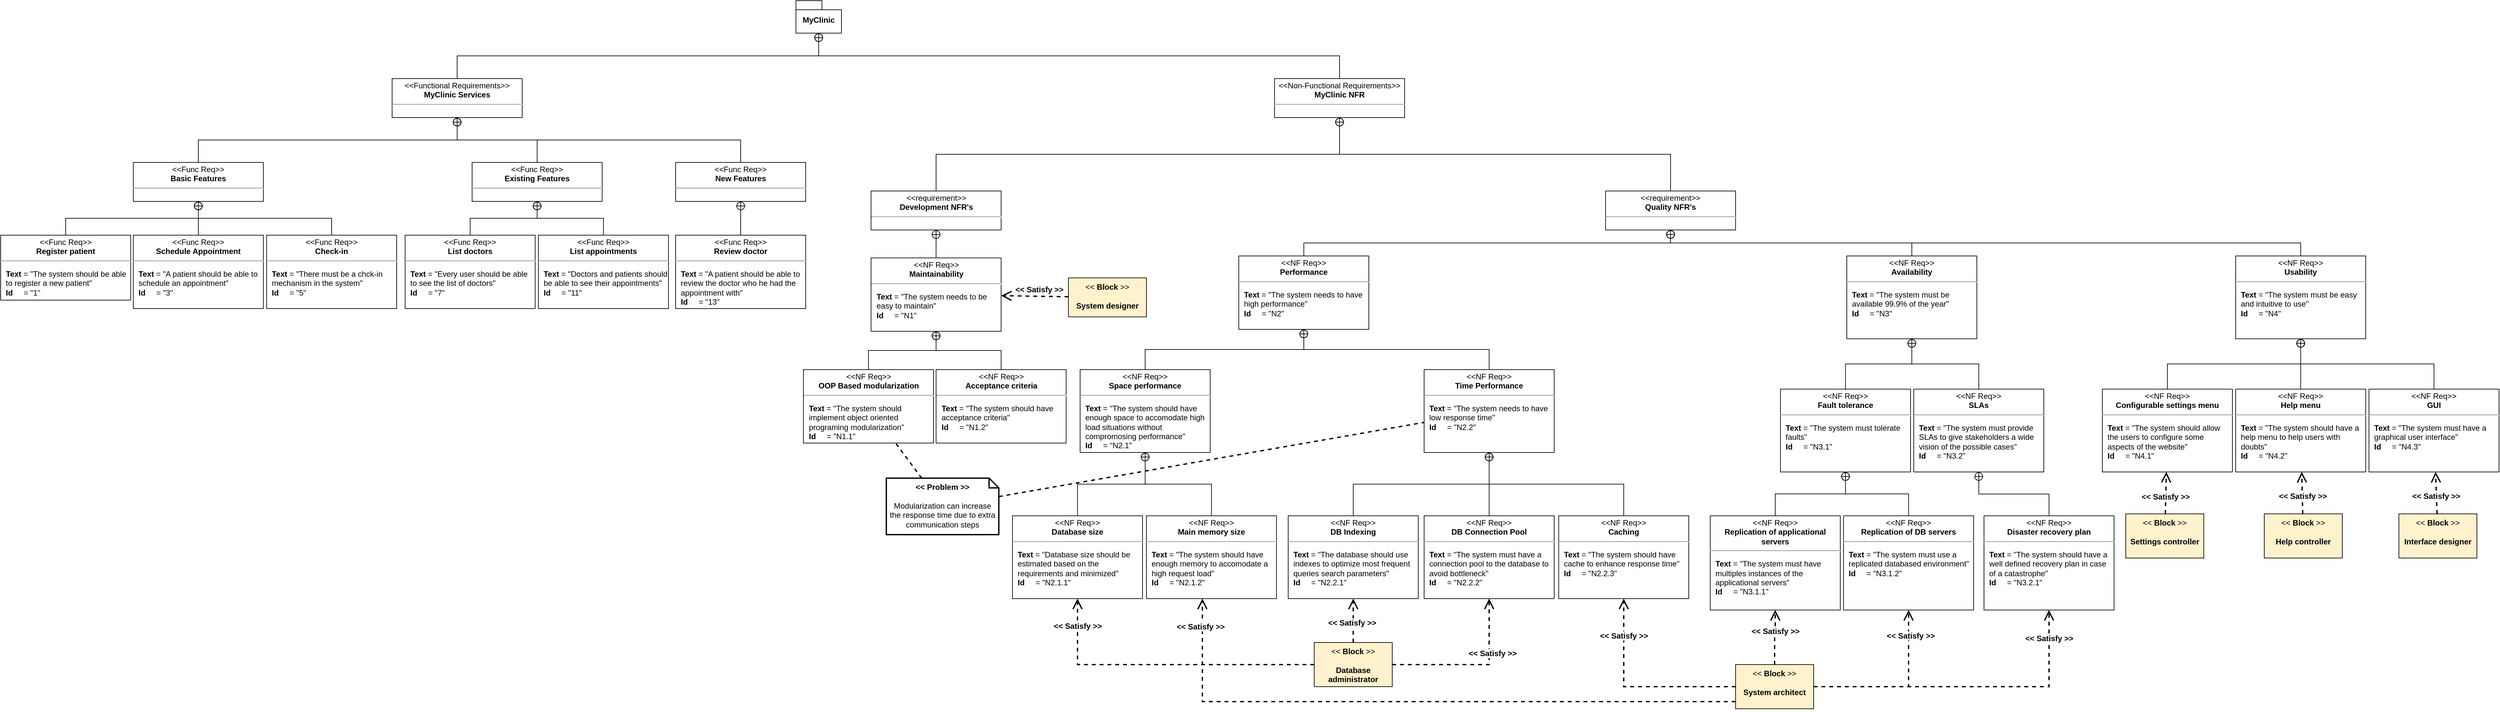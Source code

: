 <mxfile version="24.4.10" type="github">
  <diagram name="Página-1" id="odFwpj1P_mLRmx9RzsQF">
    <mxGraphModel dx="4785" dy="2008" grid="0" gridSize="10" guides="1" tooltips="1" connect="1" arrows="1" fold="1" page="0" pageScale="1" pageWidth="827" pageHeight="1169" math="0" shadow="0">
      <root>
        <mxCell id="0" />
        <mxCell id="1" parent="0" />
        <mxCell id="1v43-9IHqfWxljv2G6Mm-1" value="&lt;p style=&quot;margin:0px;margin-top:4px;text-align:center;&quot;&gt;&amp;lt;&amp;lt;Functional Requirements&amp;gt;&amp;gt;&lt;br&gt;&lt;b&gt;MyClinic Services&lt;/b&gt;&lt;/p&gt;&lt;hr&gt;&lt;p&gt;&lt;/p&gt;&lt;p style=&quot;margin:0px;margin-left:8px;text-align:left;&quot;&gt;&lt;br&gt;&lt;/p&gt;" style="shape=rect;overflow=fill;html=1;whiteSpace=wrap;align=center;" parent="1" vertex="1">
          <mxGeometry x="-221" y="130" width="200" height="60" as="geometry" />
        </mxCell>
        <mxCell id="1v43-9IHqfWxljv2G6Mm-2" value="MyClinic" style="shape=folder;fontStyle=1;spacingTop=10;tabWidth=40;tabHeight=14;tabPosition=left;html=1;whiteSpace=wrap;" parent="1" vertex="1">
          <mxGeometry x="400" y="10" width="70" height="50" as="geometry" />
        </mxCell>
        <mxCell id="1v43-9IHqfWxljv2G6Mm-4" value="&lt;p style=&quot;margin:0px;margin-top:4px;text-align:center;&quot;&gt;&amp;lt;&amp;lt;Non-Functional Requirements&amp;gt;&amp;gt;&lt;br&gt;&lt;b&gt;MyClinic NFR&lt;/b&gt;&lt;/p&gt;&lt;hr&gt;&lt;p&gt;&lt;/p&gt;&lt;p style=&quot;margin:0px;margin-left:8px;text-align:left;&quot;&gt;&lt;br&gt;&lt;/p&gt;" style="shape=rect;overflow=fill;html=1;whiteSpace=wrap;align=center;" parent="1" vertex="1">
          <mxGeometry x="1136" y="130" width="200" height="60" as="geometry" />
        </mxCell>
        <mxCell id="1v43-9IHqfWxljv2G6Mm-43" value="&lt;p style=&quot;margin:0px;margin-top:4px;text-align:center;&quot;&gt;&amp;lt;&amp;lt;Func Req&amp;gt;&amp;gt;&lt;br&gt;&lt;b&gt;Basic Features&lt;/b&gt;&lt;/p&gt;&lt;hr&gt;&lt;p&gt;&lt;/p&gt;&lt;p style=&quot;margin:0px;margin-left:8px;text-align:left;&quot;&gt;&lt;br&gt;&lt;/p&gt;" style="shape=rect;overflow=fill;html=1;whiteSpace=wrap;align=center;" parent="1" vertex="1">
          <mxGeometry x="-619" y="259" width="200" height="60" as="geometry" />
        </mxCell>
        <mxCell id="1v43-9IHqfWxljv2G6Mm-44" value="&lt;p style=&quot;margin:0px;margin-top:4px;text-align:center;&quot;&gt;&amp;lt;&amp;lt;Func Req&amp;gt;&amp;gt;&lt;br&gt;&lt;b&gt;Existing Features&lt;/b&gt;&lt;/p&gt;&lt;hr&gt;&lt;p&gt;&lt;/p&gt;&lt;p style=&quot;margin:0px;margin-left:8px;text-align:left;&quot;&gt;&lt;br&gt;&lt;/p&gt;" style="shape=rect;overflow=fill;html=1;whiteSpace=wrap;align=center;" parent="1" vertex="1">
          <mxGeometry x="-98" y="259" width="200" height="60" as="geometry" />
        </mxCell>
        <mxCell id="1v43-9IHqfWxljv2G6Mm-45" value="&lt;p style=&quot;margin:0px;margin-top:4px;text-align:center;&quot;&gt;&amp;lt;&amp;lt;Func Req&amp;gt;&amp;gt;&lt;br&gt;&lt;b&gt;New Features&lt;/b&gt;&lt;/p&gt;&lt;hr&gt;&lt;p&gt;&lt;/p&gt;&lt;p style=&quot;margin:0px;margin-left:8px;text-align:left;&quot;&gt;&lt;br&gt;&lt;/p&gt;" style="shape=rect;overflow=fill;html=1;whiteSpace=wrap;align=center;" parent="1" vertex="1">
          <mxGeometry x="215" y="259" width="200" height="60" as="geometry" />
        </mxCell>
        <mxCell id="1v43-9IHqfWxljv2G6Mm-88" value="&lt;p style=&quot;margin:0px;margin-top:4px;text-align:center;&quot;&gt;&amp;lt;&amp;lt;requirement&amp;gt;&amp;gt;&lt;br&gt;&lt;b&gt;Development NFR&#39;s&lt;/b&gt;&lt;/p&gt;&lt;hr&gt;&lt;p&gt;&lt;/p&gt;&lt;p style=&quot;margin:0px;margin-left:8px;text-align:left;&quot;&gt;&lt;br&gt;&lt;/p&gt;" style="shape=rect;overflow=fill;html=1;whiteSpace=wrap;align=center;" parent="1" vertex="1">
          <mxGeometry x="515.5" y="303" width="200" height="60" as="geometry" />
        </mxCell>
        <mxCell id="1v43-9IHqfWxljv2G6Mm-90" value="" style="rounded=0;html=1;labelBackgroundColor=none;endArrow=none;edgeStyle=orthogonalEdgeStyle;elbow=vertical;startArrow=sysMLPackCont;startSize=12;exitX=0.5;exitY=1;exitDx=0;exitDy=0;exitPerimeter=0;" parent="1" source="1v43-9IHqfWxljv2G6Mm-2" target="1v43-9IHqfWxljv2G6Mm-1" edge="1">
          <mxGeometry relative="1" as="geometry">
            <mxPoint x="370" y="100" as="sourcePoint" />
            <mxPoint x="50" y="160" as="targetPoint" />
          </mxGeometry>
        </mxCell>
        <mxCell id="js9QWIpTAmIStjJIfFOv-7" value="&lt;p style=&quot;margin:0px;margin-top:4px;text-align:center;&quot;&gt;&amp;lt;&amp;lt;requirement&amp;gt;&amp;gt;&lt;br&gt;&lt;b&gt;Quality NFR&#39;s&lt;/b&gt;&lt;/p&gt;&lt;hr&gt;&lt;p&gt;&lt;/p&gt;&lt;p style=&quot;margin:0px;margin-left:8px;text-align:left;&quot;&gt;&lt;br&gt;&lt;/p&gt;" style="shape=rect;overflow=fill;html=1;whiteSpace=wrap;align=center;" parent="1" vertex="1">
          <mxGeometry x="1645" y="303" width="200" height="60" as="geometry" />
        </mxCell>
        <mxCell id="js9QWIpTAmIStjJIfFOv-44" value="" style="rounded=0;html=1;labelBackgroundColor=none;endArrow=none;edgeStyle=elbowEdgeStyle;elbow=vertical;startArrow=sysMLPackCont;startSize=12;entryX=0.5;entryY=0;entryDx=0;entryDy=0;exitX=0.5;exitY=1;exitDx=0;exitDy=0;" parent="1" source="jiixLFprqPIUBCIlmw_A-50" target="jiixLFprqPIUBCIlmw_A-56" edge="1">
          <mxGeometry relative="1" as="geometry">
            <mxPoint x="2336" y="852.0" as="sourcePoint" />
            <mxPoint x="2436" y="902" as="targetPoint" />
            <Array as="points" />
          </mxGeometry>
        </mxCell>
        <mxCell id="jiixLFprqPIUBCIlmw_A-1" value="&lt;p style=&quot;margin:0px;margin-top:4px;text-align:center;&quot;&gt;&amp;lt;&amp;lt;Func Req&amp;gt;&amp;gt;&lt;br&gt;&lt;b&gt;Register patient&lt;/b&gt;&lt;/p&gt;&lt;hr&gt;&lt;p&gt;&lt;/p&gt;&lt;p style=&quot;margin:0px;margin-left:8px;text-align:left;&quot;&gt;&lt;b&gt;Text&amp;nbsp;&lt;/b&gt;= &quot;The system should be able to register a new patient&quot;&lt;br&gt;&lt;b&gt;Id&amp;nbsp; &amp;nbsp; &amp;nbsp;&lt;/b&gt;= &quot;1&quot;&lt;/p&gt;" style="shape=rect;overflow=fill;html=1;whiteSpace=wrap;align=center;" parent="1" vertex="1">
          <mxGeometry x="-823" y="371" width="200" height="100" as="geometry" />
        </mxCell>
        <mxCell id="jiixLFprqPIUBCIlmw_A-2" value="" style="rounded=0;html=1;labelBackgroundColor=none;endArrow=none;elbow=vertical;startArrow=sysMLPackCont;startSize=12;entryX=0.5;entryY=0;entryDx=0;entryDy=0;exitX=0.5;exitY=1;exitDx=0;exitDy=0;edgeStyle=orthogonalEdgeStyle;" parent="1" source="1v43-9IHqfWxljv2G6Mm-43" target="jiixLFprqPIUBCIlmw_A-28" edge="1">
          <mxGeometry relative="1" as="geometry">
            <mxPoint x="-451" y="328" as="sourcePoint" />
            <mxPoint x="-519" y="371" as="targetPoint" />
          </mxGeometry>
        </mxCell>
        <mxCell id="jiixLFprqPIUBCIlmw_A-3" value="" style="rounded=0;html=1;labelBackgroundColor=none;endArrow=none;elbow=vertical;startArrow=sysMLPackCont;startSize=12;entryX=0.5;entryY=0;entryDx=0;entryDy=0;exitX=0.5;exitY=1;exitDx=0;exitDy=0;edgeStyle=orthogonalEdgeStyle;" parent="1" source="1v43-9IHqfWxljv2G6Mm-43" target="jiixLFprqPIUBCIlmw_A-29" edge="1">
          <mxGeometry relative="1" as="geometry">
            <mxPoint x="-451" y="328" as="sourcePoint" />
            <mxPoint x="-299" y="371" as="targetPoint" />
          </mxGeometry>
        </mxCell>
        <mxCell id="jiixLFprqPIUBCIlmw_A-4" value="" style="rounded=0;html=1;labelBackgroundColor=none;endArrow=none;elbow=vertical;startArrow=sysMLPackCont;startSize=12;entryX=0.5;entryY=0;entryDx=0;entryDy=0;exitX=0.5;exitY=1;exitDx=0;exitDy=0;edgeStyle=orthogonalEdgeStyle;" parent="1" source="1v43-9IHqfWxljv2G6Mm-43" target="jiixLFprqPIUBCIlmw_A-1" edge="1">
          <mxGeometry relative="1" as="geometry">
            <mxPoint x="-451" y="328" as="sourcePoint" />
            <mxPoint x="-336" y="376" as="targetPoint" />
          </mxGeometry>
        </mxCell>
        <mxCell id="jiixLFprqPIUBCIlmw_A-5" value="" style="rounded=0;html=1;labelBackgroundColor=none;endArrow=none;elbow=vertical;startArrow=sysMLPackCont;startSize=12;exitX=0.5;exitY=1;exitDx=0;exitDy=0;entryX=0.5;entryY=0;entryDx=0;entryDy=0;edgeStyle=orthogonalEdgeStyle;" parent="1" source="1v43-9IHqfWxljv2G6Mm-44" target="jiixLFprqPIUBCIlmw_A-30" edge="1">
          <mxGeometry relative="1" as="geometry">
            <mxPoint x="297" y="201" as="sourcePoint" />
            <mxPoint x="-92" y="371" as="targetPoint" />
          </mxGeometry>
        </mxCell>
        <mxCell id="jiixLFprqPIUBCIlmw_A-6" value="" style="rounded=0;html=1;labelBackgroundColor=none;endArrow=none;elbow=vertical;startArrow=sysMLPackCont;startSize=12;exitX=0.5;exitY=1;exitDx=0;exitDy=0;entryX=0.5;entryY=0;entryDx=0;entryDy=0;edgeStyle=orthogonalEdgeStyle;" parent="1" source="1v43-9IHqfWxljv2G6Mm-44" target="jiixLFprqPIUBCIlmw_A-31" edge="1">
          <mxGeometry relative="1" as="geometry">
            <mxPoint x="297" y="321" as="sourcePoint" />
            <mxPoint x="127" y="371" as="targetPoint" />
          </mxGeometry>
        </mxCell>
        <mxCell id="jiixLFprqPIUBCIlmw_A-7" value="" style="rounded=0;html=1;labelBackgroundColor=none;endArrow=none;elbow=vertical;startArrow=sysMLPackCont;startSize=12;entryX=0.5;entryY=0;entryDx=0;entryDy=0;exitX=0.5;exitY=1;exitDx=0;exitDy=0;edgeStyle=orthogonalEdgeStyle;" parent="1" source="1v43-9IHqfWxljv2G6Mm-1" target="1v43-9IHqfWxljv2G6Mm-43" edge="1">
          <mxGeometry relative="1" as="geometry">
            <mxPoint x="-557" y="329" as="sourcePoint" />
            <mxPoint x="-313" y="381" as="targetPoint" />
          </mxGeometry>
        </mxCell>
        <mxCell id="jiixLFprqPIUBCIlmw_A-8" value="" style="rounded=0;html=1;labelBackgroundColor=none;endArrow=none;elbow=vertical;startArrow=sysMLPackCont;startSize=12;entryX=0.5;entryY=0;entryDx=0;entryDy=0;exitX=0.5;exitY=1;exitDx=0;exitDy=0;edgeStyle=orthogonalEdgeStyle;" parent="1" source="1v43-9IHqfWxljv2G6Mm-1" target="1v43-9IHqfWxljv2G6Mm-44" edge="1">
          <mxGeometry relative="1" as="geometry">
            <mxPoint x="297" y="201" as="sourcePoint" />
            <mxPoint x="-557" y="269" as="targetPoint" />
          </mxGeometry>
        </mxCell>
        <mxCell id="jiixLFprqPIUBCIlmw_A-9" value="" style="rounded=0;html=1;labelBackgroundColor=none;endArrow=none;elbow=vertical;startArrow=sysMLPackCont;startSize=12;entryX=0.5;entryY=0;entryDx=0;entryDy=0;exitX=0.5;exitY=1;exitDx=0;exitDy=0;edgeStyle=orthogonalEdgeStyle;" parent="1" source="1v43-9IHqfWxljv2G6Mm-1" target="1v43-9IHqfWxljv2G6Mm-45" edge="1">
          <mxGeometry relative="1" as="geometry">
            <mxPoint x="297" y="201" as="sourcePoint" />
            <mxPoint x="27" y="269" as="targetPoint" />
          </mxGeometry>
        </mxCell>
        <mxCell id="jiixLFprqPIUBCIlmw_A-10" value="" style="rounded=0;html=1;labelBackgroundColor=none;endArrow=none;elbow=vertical;startArrow=sysMLPackCont;startSize=12;exitX=0.5;exitY=1;exitDx=0;exitDy=0;entryX=0.5;entryY=0;entryDx=0;entryDy=0;edgeStyle=orthogonalEdgeStyle;" parent="1" source="1v43-9IHqfWxljv2G6Mm-45" target="jiixLFprqPIUBCIlmw_A-32" edge="1">
          <mxGeometry relative="1" as="geometry">
            <mxPoint x="-185" y="329" as="sourcePoint" />
            <mxPoint x="315" y="371" as="targetPoint" />
          </mxGeometry>
        </mxCell>
        <mxCell id="jiixLFprqPIUBCIlmw_A-11" value="" style="rounded=0;html=1;labelBackgroundColor=none;endArrow=none;elbow=vertical;startArrow=sysMLPackCont;startSize=12;exitX=0.5;exitY=1;exitDx=0;exitDy=0;exitPerimeter=0;entryX=0.5;entryY=0;entryDx=0;entryDy=0;edgeStyle=orthogonalEdgeStyle;" parent="1" source="1v43-9IHqfWxljv2G6Mm-2" target="1v43-9IHqfWxljv2G6Mm-4" edge="1">
          <mxGeometry relative="1" as="geometry">
            <mxPoint x="1078" y="56" as="sourcePoint" />
            <mxPoint x="103" y="123" as="targetPoint" />
          </mxGeometry>
        </mxCell>
        <mxCell id="jiixLFprqPIUBCIlmw_A-12" value="" style="rounded=0;html=1;labelBackgroundColor=none;endArrow=none;elbow=vertical;startArrow=sysMLPackCont;startSize=12;exitX=0.5;exitY=1;exitDx=0;exitDy=0;entryX=0.5;entryY=0;entryDx=0;entryDy=0;edgeStyle=orthogonalEdgeStyle;" parent="1" source="1v43-9IHqfWxljv2G6Mm-4" target="1v43-9IHqfWxljv2G6Mm-88" edge="1">
          <mxGeometry relative="1" as="geometry">
            <mxPoint x="447" y="249" as="sourcePoint" />
            <mxPoint x="907" y="316" as="targetPoint" />
          </mxGeometry>
        </mxCell>
        <mxCell id="jiixLFprqPIUBCIlmw_A-13" value="" style="rounded=0;html=1;labelBackgroundColor=none;endArrow=none;elbow=vertical;startArrow=sysMLPackCont;startSize=12;exitX=0.5;exitY=1;exitDx=0;exitDy=0;entryX=0.5;entryY=0;entryDx=0;entryDy=0;edgeStyle=orthogonalEdgeStyle;" parent="1" source="1v43-9IHqfWxljv2G6Mm-4" target="js9QWIpTAmIStjJIfFOv-7" edge="1">
          <mxGeometry relative="1" as="geometry">
            <mxPoint x="1002" y="214" as="sourcePoint" />
            <mxPoint x="654" y="330" as="targetPoint" />
          </mxGeometry>
        </mxCell>
        <mxCell id="jiixLFprqPIUBCIlmw_A-14" value="" style="rounded=0;html=1;labelBackgroundColor=none;endArrow=none;elbow=vertical;startArrow=sysMLPackCont;startSize=12;exitX=0.5;exitY=1;exitDx=0;exitDy=0;entryX=0.5;entryY=0;entryDx=0;entryDy=0;edgeStyle=orthogonalEdgeStyle;" parent="1" source="jiixLFprqPIUBCIlmw_A-33" target="jiixLFprqPIUBCIlmw_A-34" edge="1">
          <mxGeometry relative="1" as="geometry">
            <mxPoint x="615.5" y="508" as="sourcePoint" />
            <mxPoint x="499.5" y="578" as="targetPoint" />
          </mxGeometry>
        </mxCell>
        <mxCell id="jiixLFprqPIUBCIlmw_A-15" value="" style="rounded=0;html=1;labelBackgroundColor=none;endArrow=none;elbow=vertical;startArrow=sysMLPackCont;startSize=12;exitX=0.5;exitY=1;exitDx=0;exitDy=0;entryX=0.5;entryY=0;entryDx=0;entryDy=0;edgeStyle=orthogonalEdgeStyle;" parent="1" source="1v43-9IHqfWxljv2G6Mm-88" target="jiixLFprqPIUBCIlmw_A-33" edge="1">
          <mxGeometry relative="1" as="geometry">
            <mxPoint x="625.5" y="518" as="sourcePoint" />
            <mxPoint x="615.5" y="408" as="targetPoint" />
          </mxGeometry>
        </mxCell>
        <mxCell id="jiixLFprqPIUBCIlmw_A-16" value="" style="rounded=0;html=1;labelBackgroundColor=none;endArrow=none;elbow=vertical;startArrow=sysMLPackCont;startSize=12;entryX=0.5;entryY=0;entryDx=0;entryDy=0;edgeStyle=orthogonalEdgeStyle;exitX=0.5;exitY=1;exitDx=0;exitDy=0;" parent="1" source="jiixLFprqPIUBCIlmw_A-33" target="jiixLFprqPIUBCIlmw_A-35" edge="1">
          <mxGeometry relative="1" as="geometry">
            <mxPoint x="615.5" y="508" as="sourcePoint" />
            <mxPoint x="725.5" y="578" as="targetPoint" />
          </mxGeometry>
        </mxCell>
        <mxCell id="jiixLFprqPIUBCIlmw_A-17" value="" style="rounded=0;html=1;labelBackgroundColor=none;endArrow=none;elbow=vertical;startArrow=sysMLPackCont;startSize=12;exitX=0.5;exitY=1;exitDx=0;exitDy=0;entryX=0.5;entryY=0;entryDx=0;entryDy=0;edgeStyle=orthogonalEdgeStyle;" parent="1" source="js9QWIpTAmIStjJIfFOv-7" target="jiixLFprqPIUBCIlmw_A-36" edge="1">
          <mxGeometry relative="1" as="geometry">
            <mxPoint x="1117" y="312" as="sourcePoint" />
            <mxPoint x="1179" y="403" as="targetPoint" />
          </mxGeometry>
        </mxCell>
        <mxCell id="jiixLFprqPIUBCIlmw_A-18" value="" style="rounded=0;html=1;labelBackgroundColor=none;endArrow=none;elbow=vertical;startArrow=sysMLPackCont;startSize=12;exitX=0.5;exitY=1;exitDx=0;exitDy=0;entryX=0.5;entryY=0;entryDx=0;entryDy=0;edgeStyle=orthogonalEdgeStyle;" parent="1" source="js9QWIpTAmIStjJIfFOv-7" target="jiixLFprqPIUBCIlmw_A-47" edge="1">
          <mxGeometry relative="1" as="geometry">
            <mxPoint x="1591" y="453" as="sourcePoint" />
            <mxPoint x="2082" y="403" as="targetPoint" />
          </mxGeometry>
        </mxCell>
        <mxCell id="jiixLFprqPIUBCIlmw_A-19" value="" style="rounded=0;html=1;labelBackgroundColor=none;endArrow=none;elbow=vertical;startArrow=sysMLPackCont;startSize=12;exitX=0.5;exitY=1;exitDx=0;exitDy=0;edgeStyle=orthogonalEdgeStyle;entryX=0.5;entryY=0;entryDx=0;entryDy=0;" parent="1" source="js9QWIpTAmIStjJIfFOv-7" target="jiixLFprqPIUBCIlmw_A-57" edge="1">
          <mxGeometry relative="1" as="geometry">
            <mxPoint x="1964" y="393" as="sourcePoint" />
            <mxPoint x="3165" y="403" as="targetPoint" />
          </mxGeometry>
        </mxCell>
        <mxCell id="jiixLFprqPIUBCIlmw_A-20" value="" style="rounded=0;html=1;labelBackgroundColor=none;endArrow=none;elbow=vertical;startArrow=sysMLPackCont;startSize=12;exitX=0.5;exitY=1;exitDx=0;exitDy=0;entryX=0.5;entryY=0;entryDx=0;entryDy=0;edgeStyle=orthogonalEdgeStyle;" parent="1" source="jiixLFprqPIUBCIlmw_A-36" target="jiixLFprqPIUBCIlmw_A-37" edge="1">
          <mxGeometry relative="1" as="geometry">
            <mxPoint x="1179" y="513" as="sourcePoint" />
            <mxPoint x="924" y="568" as="targetPoint" />
          </mxGeometry>
        </mxCell>
        <mxCell id="jiixLFprqPIUBCIlmw_A-21" value="" style="rounded=0;html=1;labelBackgroundColor=none;endArrow=none;elbow=vertical;startArrow=sysMLPackCont;startSize=12;exitX=0.5;exitY=1;exitDx=0;exitDy=0;entryX=0.5;entryY=0;entryDx=0;entryDy=0;edgeStyle=orthogonalEdgeStyle;" parent="1" source="jiixLFprqPIUBCIlmw_A-36" target="jiixLFprqPIUBCIlmw_A-40" edge="1">
          <mxGeometry relative="1" as="geometry">
            <mxPoint x="1179" y="513" as="sourcePoint" />
            <mxPoint x="1477" y="566.5" as="targetPoint" />
          </mxGeometry>
        </mxCell>
        <mxCell id="jiixLFprqPIUBCIlmw_A-22" value="" style="rounded=0;html=1;labelBackgroundColor=none;endArrow=none;elbow=vertical;startArrow=sysMLPackCont;startSize=12;exitX=0.5;exitY=1;exitDx=0;exitDy=0;edgeStyle=orthogonalEdgeStyle;entryX=0.5;entryY=0;entryDx=0;entryDy=0;" parent="1" source="jiixLFprqPIUBCIlmw_A-37" target="jiixLFprqPIUBCIlmw_A-38" edge="1">
          <mxGeometry relative="1" as="geometry">
            <mxPoint x="948" y="668" as="sourcePoint" />
            <mxPoint x="834" y="803" as="targetPoint" />
          </mxGeometry>
        </mxCell>
        <mxCell id="jiixLFprqPIUBCIlmw_A-23" value="" style="rounded=0;html=1;labelBackgroundColor=none;endArrow=none;elbow=vertical;startArrow=sysMLPackCont;startSize=12;exitX=0.5;exitY=1;exitDx=0;exitDy=0;entryX=0.5;entryY=0;entryDx=0;entryDy=0;edgeStyle=orthogonalEdgeStyle;" parent="1" source="jiixLFprqPIUBCIlmw_A-37" target="jiixLFprqPIUBCIlmw_A-39" edge="1">
          <mxGeometry relative="1" as="geometry">
            <mxPoint x="948" y="668" as="sourcePoint" />
            <mxPoint x="1054" y="803" as="targetPoint" />
          </mxGeometry>
        </mxCell>
        <mxCell id="jiixLFprqPIUBCIlmw_A-28" value="&lt;p style=&quot;margin:0px;margin-top:4px;text-align:center;&quot;&gt;&amp;lt;&amp;lt;Func Req&amp;gt;&amp;gt;&lt;br&gt;&lt;b&gt;Schedule Appointment&lt;/b&gt;&lt;br&gt;&lt;/p&gt;&lt;hr&gt;&lt;p&gt;&lt;/p&gt;&lt;p style=&quot;margin:0px;margin-left:8px;text-align:left;&quot;&gt;&lt;b&gt;Text&amp;nbsp;&lt;/b&gt;= &quot;A patient should be able to schedule an appointment&quot;&lt;br&gt;&lt;b&gt;Id&amp;nbsp; &amp;nbsp; &amp;nbsp;&lt;/b&gt;= &quot;3&quot;&lt;/p&gt;" style="shape=rect;overflow=fill;html=1;whiteSpace=wrap;align=center;" parent="1" vertex="1">
          <mxGeometry x="-619" y="371" width="200" height="113" as="geometry" />
        </mxCell>
        <mxCell id="jiixLFprqPIUBCIlmw_A-29" value="&lt;p style=&quot;margin:0px;margin-top:4px;text-align:center;&quot;&gt;&amp;lt;&amp;lt;Func Req&amp;gt;&amp;gt;&lt;br&gt;&lt;b&gt;Check-in&lt;/b&gt;&lt;/p&gt;&lt;hr&gt;&lt;p&gt;&lt;/p&gt;&lt;p style=&quot;margin:0px;margin-left:8px;text-align:left;&quot;&gt;&lt;b&gt;Text&amp;nbsp;&lt;/b&gt;= &quot;There must be a chck-in mechanism in the system&quot;&lt;br&gt;&lt;b&gt;Id&amp;nbsp; &amp;nbsp; &amp;nbsp;&lt;/b&gt;= &quot;5&quot;&lt;/p&gt;" style="shape=rect;overflow=fill;html=1;whiteSpace=wrap;align=center;" parent="1" vertex="1">
          <mxGeometry x="-414" y="371" width="200" height="113" as="geometry" />
        </mxCell>
        <mxCell id="jiixLFprqPIUBCIlmw_A-30" value="&lt;p style=&quot;margin:0px;margin-top:4px;text-align:center;&quot;&gt;&amp;lt;&amp;lt;Func Req&amp;gt;&amp;gt;&lt;br&gt;&lt;b&gt;List doctors&lt;/b&gt;&lt;br&gt;&lt;/p&gt;&lt;hr&gt;&lt;p&gt;&lt;/p&gt;&lt;p style=&quot;margin:0px;margin-left:8px;text-align:left;&quot;&gt;&lt;b&gt;Text&amp;nbsp;&lt;/b&gt;= &quot;Every user should be able to see the list of doctors&quot;&lt;br&gt;&lt;b&gt;Id&amp;nbsp; &amp;nbsp; &amp;nbsp;&lt;/b&gt;= &quot;7&quot;&lt;/p&gt;" style="shape=rect;overflow=fill;html=1;whiteSpace=wrap;align=center;" parent="1" vertex="1">
          <mxGeometry x="-201" y="371" width="200" height="113" as="geometry" />
        </mxCell>
        <mxCell id="jiixLFprqPIUBCIlmw_A-31" value="&lt;p style=&quot;margin:0px;margin-top:4px;text-align:center;&quot;&gt;&amp;lt;&amp;lt;Func Req&amp;gt;&amp;gt;&lt;br&gt;&lt;b&gt;List appointments&lt;/b&gt;&lt;br&gt;&lt;/p&gt;&lt;hr&gt;&lt;p&gt;&lt;/p&gt;&lt;p style=&quot;margin:0px;margin-left:8px;text-align:left;&quot;&gt;&lt;b&gt;Text&amp;nbsp;&lt;/b&gt;= &quot;Doctors and patients should be able to see their appointments&quot;&lt;br&gt;&lt;b&gt;Id&amp;nbsp; &amp;nbsp; &amp;nbsp;&lt;/b&gt;= &quot;11&quot;&lt;/p&gt;" style="shape=rect;overflow=fill;html=1;whiteSpace=wrap;align=center;" parent="1" vertex="1">
          <mxGeometry x="4" y="371" width="200" height="113" as="geometry" />
        </mxCell>
        <mxCell id="jiixLFprqPIUBCIlmw_A-32" value="&lt;p style=&quot;margin:0px;margin-top:4px;text-align:center;&quot;&gt;&amp;lt;&amp;lt;Func Req&amp;gt;&amp;gt;&lt;br&gt;&lt;b&gt;Review doctor&lt;/b&gt;&lt;/p&gt;&lt;hr&gt;&lt;p&gt;&lt;/p&gt;&lt;p style=&quot;margin:0px;margin-left:8px;text-align:left;&quot;&gt;&lt;b&gt;Text&amp;nbsp;&lt;/b&gt;= &quot;A patient should be able to review the doctor who he had the appointment with&quot;&lt;br&gt;&lt;b&gt;Id&amp;nbsp; &amp;nbsp; &amp;nbsp;&lt;/b&gt;= &quot;13&quot;&lt;/p&gt;" style="shape=rect;overflow=fill;html=1;whiteSpace=wrap;align=center;" parent="1" vertex="1">
          <mxGeometry x="215" y="371" width="200" height="113" as="geometry" />
        </mxCell>
        <mxCell id="jiixLFprqPIUBCIlmw_A-33" value="&lt;p style=&quot;margin:0px;margin-top:4px;text-align:center;&quot;&gt;&amp;lt;&amp;lt;NF Req&amp;gt;&amp;gt;&lt;br&gt;&lt;b&gt;Maintainability&lt;/b&gt;&lt;br&gt;&lt;/p&gt;&lt;hr&gt;&lt;p&gt;&lt;/p&gt;&lt;p style=&quot;margin:0px;margin-left:8px;text-align:left;&quot;&gt;&lt;b&gt;Text&amp;nbsp;&lt;/b&gt;= &quot;The system needs to be easy to maintain&quot;&lt;br&gt;&lt;b&gt;Id&amp;nbsp; &amp;nbsp; &amp;nbsp;&lt;/b&gt;= &quot;N1&quot;&lt;/p&gt;" style="shape=rect;overflow=fill;html=1;whiteSpace=wrap;align=center;" parent="1" vertex="1">
          <mxGeometry x="515.5" y="406" width="200" height="113" as="geometry" />
        </mxCell>
        <mxCell id="jiixLFprqPIUBCIlmw_A-34" value="&lt;p style=&quot;margin:0px;margin-top:4px;text-align:center;&quot;&gt;&amp;lt;&amp;lt;NF Req&amp;gt;&amp;gt;&lt;br&gt;&lt;b&gt;OOP Based modularization&lt;/b&gt;&lt;/p&gt;&lt;hr&gt;&lt;p&gt;&lt;/p&gt;&lt;p style=&quot;margin:0px;margin-left:8px;text-align:left;&quot;&gt;&lt;b&gt;Text&amp;nbsp;&lt;/b&gt;= &quot;The system should implement object oriented programing modularization&quot;&lt;br&gt;&lt;b&gt;Id&amp;nbsp; &amp;nbsp; &amp;nbsp;&lt;/b&gt;= &quot;N1.1&quot;&lt;/p&gt;" style="shape=rect;overflow=fill;html=1;whiteSpace=wrap;align=center;" parent="1" vertex="1">
          <mxGeometry x="411.5" y="578" width="200" height="113" as="geometry" />
        </mxCell>
        <mxCell id="jiixLFprqPIUBCIlmw_A-35" value="&lt;p style=&quot;margin:0px;margin-top:4px;text-align:center;&quot;&gt;&amp;lt;&amp;lt;NF Req&amp;gt;&amp;gt;&lt;br&gt;&lt;b&gt;Acceptance criteria&lt;/b&gt;&lt;/p&gt;&lt;hr&gt;&lt;p&gt;&lt;/p&gt;&lt;p style=&quot;margin:0px;margin-left:8px;text-align:left;&quot;&gt;&lt;b&gt;Text&amp;nbsp;&lt;/b&gt;= &quot;The system should have acceptance criteria&quot;&lt;br&gt;&lt;b&gt;Id&amp;nbsp; &amp;nbsp; &amp;nbsp;&lt;/b&gt;= &quot;N1.2&quot;&lt;/p&gt;" style="shape=rect;overflow=fill;html=1;whiteSpace=wrap;align=center;" parent="1" vertex="1">
          <mxGeometry x="615.5" y="578" width="200" height="113" as="geometry" />
        </mxCell>
        <mxCell id="jiixLFprqPIUBCIlmw_A-36" value="&lt;p style=&quot;margin:0px;margin-top:4px;text-align:center;&quot;&gt;&amp;lt;&amp;lt;NF Req&amp;gt;&amp;gt;&lt;br&gt;&lt;b&gt;Performance&lt;/b&gt;&lt;/p&gt;&lt;hr&gt;&lt;p&gt;&lt;/p&gt;&lt;p style=&quot;margin:0px;margin-left:8px;text-align:left;&quot;&gt;&lt;b&gt;Text&amp;nbsp;&lt;/b&gt;= &quot;The system needs to have high performance&quot;&lt;br&gt;&lt;b&gt;Id&amp;nbsp; &amp;nbsp; &amp;nbsp;&lt;/b&gt;= &quot;N2&quot;&lt;/p&gt;" style="shape=rect;overflow=fill;html=1;whiteSpace=wrap;align=center;" parent="1" vertex="1">
          <mxGeometry x="1081" y="403" width="200" height="113" as="geometry" />
        </mxCell>
        <mxCell id="jiixLFprqPIUBCIlmw_A-37" value="&lt;p style=&quot;margin:0px;margin-top:4px;text-align:center;&quot;&gt;&amp;lt;&amp;lt;NF Req&amp;gt;&amp;gt;&lt;br&gt;&lt;b&gt;Space performance&lt;/b&gt;&lt;/p&gt;&lt;hr&gt;&lt;p&gt;&lt;/p&gt;&lt;p style=&quot;margin:0px;margin-left:8px;text-align:left;&quot;&gt;&lt;b&gt;Text&amp;nbsp;&lt;/b&gt;= &quot;The system should have enough space to accomodate high load situations without compromosing performance&quot;&lt;br&gt;&lt;b&gt;Id&amp;nbsp; &amp;nbsp; &amp;nbsp;&lt;/b&gt;= &quot;N2.1&quot;&lt;/p&gt;" style="shape=rect;overflow=fill;html=1;whiteSpace=wrap;align=center;" parent="1" vertex="1">
          <mxGeometry x="837" y="578" width="200" height="127.5" as="geometry" />
        </mxCell>
        <mxCell id="jiixLFprqPIUBCIlmw_A-38" value="&lt;p style=&quot;margin:0px;margin-top:4px;text-align:center;&quot;&gt;&amp;lt;&amp;lt;NF Req&amp;gt;&amp;gt;&lt;br&gt;&lt;b&gt;Database size&lt;/b&gt;&lt;/p&gt;&lt;hr&gt;&lt;p&gt;&lt;/p&gt;&lt;p style=&quot;margin:0px;margin-left:8px;text-align:left;&quot;&gt;&lt;b&gt;Text&amp;nbsp;&lt;/b&gt;= &quot;Database size should be estimated based on the requirements and minimized&quot;&lt;br&gt;&lt;b&gt;Id&amp;nbsp; &amp;nbsp; &amp;nbsp;&lt;/b&gt;= &quot;N2.1.1&quot;&lt;/p&gt;" style="shape=rect;overflow=fill;html=1;whiteSpace=wrap;align=center;" parent="1" vertex="1">
          <mxGeometry x="733" y="803" width="200" height="127.5" as="geometry" />
        </mxCell>
        <mxCell id="jiixLFprqPIUBCIlmw_A-39" value="&lt;p style=&quot;margin:0px;margin-top:4px;text-align:center;&quot;&gt;&amp;lt;&amp;lt;NF Req&amp;gt;&amp;gt;&lt;br&gt;&lt;b&gt;Main memory size&lt;/b&gt;&lt;/p&gt;&lt;hr&gt;&lt;p&gt;&lt;/p&gt;&lt;p style=&quot;margin:0px;margin-left:8px;text-align:left;&quot;&gt;&lt;b&gt;Text&amp;nbsp;&lt;/b&gt;= &quot;The system should have enough memory to accomodate a high request load&quot;&lt;br&gt;&lt;b&gt;Id&amp;nbsp; &amp;nbsp; &amp;nbsp;&lt;/b&gt;= &quot;N2.1.2&quot;&lt;/p&gt;" style="shape=rect;overflow=fill;html=1;whiteSpace=wrap;align=center;" parent="1" vertex="1">
          <mxGeometry x="939" y="803" width="200" height="127.5" as="geometry" />
        </mxCell>
        <mxCell id="jiixLFprqPIUBCIlmw_A-40" value="&lt;p style=&quot;margin:0px;margin-top:4px;text-align:center;&quot;&gt;&amp;lt;&amp;lt;NF Req&amp;gt;&amp;gt;&lt;br&gt;&lt;b&gt;Time Performance&lt;/b&gt;&lt;br&gt;&lt;/p&gt;&lt;hr&gt;&lt;p&gt;&lt;/p&gt;&lt;p style=&quot;margin:0px;margin-left:8px;text-align:left;&quot;&gt;&lt;b&gt;Text&amp;nbsp;&lt;/b&gt;= &quot;The system needs to have low response time&quot;&lt;br&gt;&lt;b&gt;Id&amp;nbsp; &amp;nbsp; &amp;nbsp;&lt;/b&gt;= &quot;N2.2&quot;&lt;/p&gt;" style="shape=rect;overflow=fill;html=1;whiteSpace=wrap;align=center;" parent="1" vertex="1">
          <mxGeometry x="1366" y="578" width="200" height="127.5" as="geometry" />
        </mxCell>
        <mxCell id="jiixLFprqPIUBCIlmw_A-41" value="&lt;p style=&quot;margin:0px;margin-top:4px;text-align:center;&quot;&gt;&amp;lt;&amp;lt;NF Req&amp;gt;&amp;gt;&lt;br&gt;&lt;b&gt;DB Indexing&lt;/b&gt;&lt;br&gt;&lt;/p&gt;&lt;hr&gt;&lt;p&gt;&lt;/p&gt;&lt;p style=&quot;margin:0px;margin-left:8px;text-align:left;&quot;&gt;&lt;b&gt;Text&amp;nbsp;&lt;/b&gt;= &quot;The database should use indexes to optimize most frequent queries search parameters&quot;&lt;br&gt;&lt;b&gt;Id&amp;nbsp; &amp;nbsp; &amp;nbsp;&lt;/b&gt;= &quot;&lt;span style=&quot;background-color: initial;&quot;&gt;N2.2.1&quot;&lt;/span&gt;&lt;/p&gt;" style="shape=rect;overflow=fill;html=1;whiteSpace=wrap;align=center;" parent="1" vertex="1">
          <mxGeometry x="1157" y="803" width="200" height="127.5" as="geometry" />
        </mxCell>
        <mxCell id="jiixLFprqPIUBCIlmw_A-42" value="&lt;p style=&quot;margin:0px;margin-top:4px;text-align:center;&quot;&gt;&amp;lt;&amp;lt;NF Req&amp;gt;&amp;gt;&lt;br&gt;&lt;b&gt;DB Connection Pool&lt;/b&gt;&lt;br&gt;&lt;/p&gt;&lt;hr&gt;&lt;p&gt;&lt;/p&gt;&lt;p style=&quot;margin:0px;margin-left:8px;text-align:left;&quot;&gt;&lt;b&gt;Text&amp;nbsp;&lt;/b&gt;= &quot;The system must have a connection pool to the database to avoid bottleneck&quot;&lt;br&gt;&lt;b&gt;Id&amp;nbsp; &amp;nbsp; &amp;nbsp;&lt;/b&gt;= &quot;N2.2.2&quot;&lt;/p&gt;" style="shape=rect;overflow=fill;html=1;whiteSpace=wrap;align=center;" parent="1" vertex="1">
          <mxGeometry x="1366" y="803" width="200" height="127.5" as="geometry" />
        </mxCell>
        <mxCell id="jiixLFprqPIUBCIlmw_A-43" value="&lt;p style=&quot;margin:0px;margin-top:4px;text-align:center;&quot;&gt;&amp;lt;&amp;lt;NF Req&amp;gt;&amp;gt;&lt;br&gt;&lt;b&gt;Caching&lt;/b&gt;&lt;/p&gt;&lt;hr&gt;&lt;p&gt;&lt;/p&gt;&lt;p style=&quot;margin:0px;margin-left:8px;text-align:left;&quot;&gt;&lt;b&gt;Text&amp;nbsp;&lt;/b&gt;= &quot;The system should have cache to enhance response time&quot;&lt;br&gt;&lt;b&gt;Id&amp;nbsp; &amp;nbsp; &amp;nbsp;&lt;/b&gt;= &quot;N2.2.3&quot;&lt;/p&gt;" style="shape=rect;overflow=fill;html=1;whiteSpace=wrap;align=center;" parent="1" vertex="1">
          <mxGeometry x="1573" y="803" width="200" height="127.5" as="geometry" />
        </mxCell>
        <mxCell id="jiixLFprqPIUBCIlmw_A-44" value="" style="rounded=0;html=1;labelBackgroundColor=none;endArrow=none;elbow=vertical;startArrow=sysMLPackCont;startSize=12;exitX=0.5;exitY=1;exitDx=0;exitDy=0;entryX=0.5;entryY=0;entryDx=0;entryDy=0;edgeStyle=orthogonalEdgeStyle;" parent="1" source="jiixLFprqPIUBCIlmw_A-40" target="jiixLFprqPIUBCIlmw_A-42" edge="1">
          <mxGeometry relative="1" as="geometry">
            <mxPoint x="1313" y="761" as="sourcePoint" />
            <mxPoint x="1414" y="870" as="targetPoint" />
          </mxGeometry>
        </mxCell>
        <mxCell id="jiixLFprqPIUBCIlmw_A-45" value="" style="rounded=0;html=1;labelBackgroundColor=none;endArrow=none;elbow=vertical;startArrow=sysMLPackCont;startSize=12;exitX=0.5;exitY=1;exitDx=0;exitDy=0;entryX=0.5;entryY=0;entryDx=0;entryDy=0;edgeStyle=orthogonalEdgeStyle;" parent="1" source="jiixLFprqPIUBCIlmw_A-40" target="jiixLFprqPIUBCIlmw_A-43" edge="1">
          <mxGeometry relative="1" as="geometry">
            <mxPoint x="1612" y="705" as="sourcePoint" />
            <mxPoint x="1540" y="814" as="targetPoint" />
          </mxGeometry>
        </mxCell>
        <mxCell id="jiixLFprqPIUBCIlmw_A-46" value="" style="rounded=0;html=1;labelBackgroundColor=none;endArrow=none;elbow=vertical;startArrow=sysMLPackCont;startSize=12;exitX=0.5;exitY=1;exitDx=0;exitDy=0;entryX=0.5;entryY=0;entryDx=0;entryDy=0;edgeStyle=orthogonalEdgeStyle;" parent="1" source="jiixLFprqPIUBCIlmw_A-40" target="jiixLFprqPIUBCIlmw_A-41" edge="1">
          <mxGeometry relative="1" as="geometry">
            <mxPoint x="1334" y="701" as="sourcePoint" />
            <mxPoint x="1262" y="810" as="targetPoint" />
          </mxGeometry>
        </mxCell>
        <mxCell id="jiixLFprqPIUBCIlmw_A-47" value="&lt;p style=&quot;margin:0px;margin-top:4px;text-align:center;&quot;&gt;&amp;lt;&amp;lt;NF Req&amp;gt;&amp;gt;&lt;br&gt;&lt;b&gt;Availability&lt;/b&gt;&lt;br&gt;&lt;/p&gt;&lt;hr&gt;&lt;p&gt;&lt;/p&gt;&lt;p style=&quot;margin:0px;margin-left:8px;text-align:left;&quot;&gt;&lt;b&gt;Text&amp;nbsp;&lt;/b&gt;= &quot;The system must be available 99.9% of the year&quot;&lt;br&gt;&lt;b&gt;Id&amp;nbsp; &amp;nbsp; &amp;nbsp;&lt;/b&gt;= &quot;N3&quot;&lt;/p&gt;" style="shape=rect;overflow=fill;html=1;whiteSpace=wrap;align=center;" parent="1" vertex="1">
          <mxGeometry x="2016" y="403" width="200" height="127.5" as="geometry" />
        </mxCell>
        <mxCell id="jiixLFprqPIUBCIlmw_A-48" value="&lt;p style=&quot;margin:0px;margin-top:4px;text-align:center;&quot;&gt;&amp;lt;&amp;lt;NF Req&amp;gt;&amp;gt;&lt;br&gt;&lt;b&gt;Fault tolerance&lt;/b&gt;&lt;/p&gt;&lt;hr&gt;&lt;p&gt;&lt;/p&gt;&lt;p style=&quot;margin:0px;margin-left:8px;text-align:left;&quot;&gt;&lt;b&gt;Text&amp;nbsp;&lt;/b&gt;= &quot;The system must tolerate faults&quot;&lt;br&gt;&lt;b&gt;Id&amp;nbsp; &amp;nbsp; &amp;nbsp;&lt;/b&gt;= &quot;N3.1&quot;&lt;/p&gt;" style="shape=rect;overflow=fill;html=1;whiteSpace=wrap;align=center;" parent="1" vertex="1">
          <mxGeometry x="1914" y="608" width="200" height="127.5" as="geometry" />
        </mxCell>
        <mxCell id="jiixLFprqPIUBCIlmw_A-49" value="" style="rounded=0;html=1;labelBackgroundColor=none;endArrow=none;elbow=vertical;startArrow=sysMLPackCont;startSize=12;exitX=0.5;exitY=1;exitDx=0;exitDy=0;entryX=0.5;entryY=0;entryDx=0;entryDy=0;edgeStyle=orthogonalEdgeStyle;" parent="1" source="jiixLFprqPIUBCIlmw_A-47" target="jiixLFprqPIUBCIlmw_A-48" edge="1">
          <mxGeometry relative="1" as="geometry">
            <mxPoint x="1745" y="478" as="sourcePoint" />
            <mxPoint x="1952" y="587" as="targetPoint" />
          </mxGeometry>
        </mxCell>
        <mxCell id="jiixLFprqPIUBCIlmw_A-50" value="&lt;p style=&quot;margin:0px;margin-top:4px;text-align:center;&quot;&gt;&amp;lt;&amp;lt;NF Req&amp;gt;&amp;gt;&lt;br&gt;&lt;b&gt;SLAs&lt;/b&gt;&lt;/p&gt;&lt;hr&gt;&lt;p&gt;&lt;/p&gt;&lt;p style=&quot;margin:0px;margin-left:8px;text-align:left;&quot;&gt;&lt;b&gt;Text&amp;nbsp;&lt;/b&gt;= &quot;The system must provide SLAs to give stakeholders a wide vision of the possible cases&quot;&lt;br&gt;&lt;b&gt;Id&amp;nbsp; &amp;nbsp; &amp;nbsp;&lt;/b&gt;= &quot;N3.2&quot;&lt;/p&gt;" style="shape=rect;overflow=fill;html=1;whiteSpace=wrap;align=center;" parent="1" vertex="1">
          <mxGeometry x="2119" y="608" width="200" height="127.5" as="geometry" />
        </mxCell>
        <mxCell id="jiixLFprqPIUBCIlmw_A-51" value="" style="rounded=0;html=1;labelBackgroundColor=none;endArrow=none;elbow=vertical;startArrow=sysMLPackCont;startSize=12;exitX=0.5;exitY=1;exitDx=0;exitDy=0;entryX=0.5;entryY=0;entryDx=0;entryDy=0;edgeStyle=orthogonalEdgeStyle;" parent="1" source="jiixLFprqPIUBCIlmw_A-47" target="jiixLFprqPIUBCIlmw_A-50" edge="1">
          <mxGeometry relative="1" as="geometry">
            <mxPoint x="2114" y="541" as="sourcePoint" />
            <mxPoint x="2018" y="618" as="targetPoint" />
          </mxGeometry>
        </mxCell>
        <mxCell id="jiixLFprqPIUBCIlmw_A-52" value="&lt;p style=&quot;margin:0px;margin-top:4px;text-align:center;&quot;&gt;&amp;lt;&amp;lt;NF Req&amp;gt;&amp;gt;&lt;br&gt;&lt;b&gt;Replication of applicational servers&lt;/b&gt;&lt;br&gt;&lt;/p&gt;&lt;hr&gt;&lt;p&gt;&lt;/p&gt;&lt;p style=&quot;margin:0px;margin-left:8px;text-align:left;&quot;&gt;&lt;b&gt;Text&amp;nbsp;&lt;/b&gt;= &quot;The system must have multiples instances of the applicational servers&quot;&lt;br&gt;&lt;b&gt;Id&amp;nbsp; &amp;nbsp; &amp;nbsp;&lt;/b&gt;= &quot;N3.1.1&quot;&lt;/p&gt;" style="shape=rect;overflow=fill;html=1;whiteSpace=wrap;align=center;" parent="1" vertex="1">
          <mxGeometry x="1806" y="803" width="200" height="145" as="geometry" />
        </mxCell>
        <mxCell id="jiixLFprqPIUBCIlmw_A-53" value="" style="rounded=0;html=1;labelBackgroundColor=none;endArrow=none;elbow=vertical;startArrow=sysMLPackCont;startSize=12;exitX=0.5;exitY=1;exitDx=0;exitDy=0;entryX=0.5;entryY=0;entryDx=0;entryDy=0;edgeStyle=orthogonalEdgeStyle;" parent="1" source="jiixLFprqPIUBCIlmw_A-48" target="jiixLFprqPIUBCIlmw_A-52" edge="1">
          <mxGeometry relative="1" as="geometry">
            <mxPoint x="1963" y="813.5" as="sourcePoint" />
            <mxPoint x="1846" y="890.5" as="targetPoint" />
          </mxGeometry>
        </mxCell>
        <mxCell id="jiixLFprqPIUBCIlmw_A-54" value="" style="rounded=0;html=1;labelBackgroundColor=none;endArrow=none;elbow=vertical;startArrow=sysMLPackCont;startSize=12;exitX=0.5;exitY=1;exitDx=0;exitDy=0;entryX=0.5;entryY=0;entryDx=0;entryDy=0;edgeStyle=orthogonalEdgeStyle;" parent="1" source="jiixLFprqPIUBCIlmw_A-48" target="jiixLFprqPIUBCIlmw_A-55" edge="1">
          <mxGeometry relative="1" as="geometry">
            <mxPoint x="2038" y="757.5" as="sourcePoint" />
            <mxPoint x="2120" y="909" as="targetPoint" />
          </mxGeometry>
        </mxCell>
        <mxCell id="jiixLFprqPIUBCIlmw_A-55" value="&lt;p style=&quot;margin:0px;margin-top:4px;text-align:center;&quot;&gt;&amp;lt;&amp;lt;NF Req&amp;gt;&amp;gt;&lt;br&gt;&lt;b&gt;Replication of DB servers&lt;/b&gt;&lt;br&gt;&lt;/p&gt;&lt;hr&gt;&lt;p&gt;&lt;/p&gt;&lt;p style=&quot;margin:0px;margin-left:8px;text-align:left;&quot;&gt;&lt;b&gt;Text&amp;nbsp;&lt;/b&gt;= &quot;The system must use a replicated databased environment&quot;&lt;br&gt;&lt;b&gt;Id&amp;nbsp; &amp;nbsp; &amp;nbsp;&lt;/b&gt;= &quot;N3.1.2&quot;&lt;/p&gt;" style="shape=rect;overflow=fill;html=1;whiteSpace=wrap;align=center;" parent="1" vertex="1">
          <mxGeometry x="2011" y="803" width="200" height="145" as="geometry" />
        </mxCell>
        <mxCell id="jiixLFprqPIUBCIlmw_A-56" value="&lt;p style=&quot;margin:0px;margin-top:4px;text-align:center;&quot;&gt;&amp;lt;&amp;lt;NF Req&amp;gt;&amp;gt;&lt;br&gt;&lt;b&gt;Disaster recovery plan&lt;/b&gt;&lt;/p&gt;&lt;hr&gt;&lt;p&gt;&lt;/p&gt;&lt;p style=&quot;margin:0px;margin-left:8px;text-align:left;&quot;&gt;&lt;b&gt;Text&amp;nbsp;&lt;/b&gt;= &quot;The system should have a well defined recovery plan in case of a catastrophe&quot;&lt;br&gt;&lt;b&gt;Id&amp;nbsp; &amp;nbsp; &amp;nbsp;&lt;/b&gt;= &quot;N3.2.1&quot;&lt;/p&gt;" style="shape=rect;overflow=fill;html=1;whiteSpace=wrap;align=center;" parent="1" vertex="1">
          <mxGeometry x="2227" y="803" width="200" height="145" as="geometry" />
        </mxCell>
        <mxCell id="jiixLFprqPIUBCIlmw_A-57" value="&lt;p style=&quot;margin:0px;margin-top:4px;text-align:center;&quot;&gt;&amp;lt;&amp;lt;NF Req&amp;gt;&amp;gt;&lt;br&gt;&lt;b&gt;Usability&lt;/b&gt;&lt;br&gt;&lt;/p&gt;&lt;hr&gt;&lt;p&gt;&lt;/p&gt;&lt;p style=&quot;margin:0px;margin-left:8px;text-align:left;&quot;&gt;&lt;b&gt;Text&amp;nbsp;&lt;/b&gt;= &quot;The system must be easy and intuitive to use&quot;&lt;br&gt;&lt;b&gt;Id&amp;nbsp; &amp;nbsp; &amp;nbsp;&lt;/b&gt;= &quot;N4&quot;&lt;/p&gt;" style="shape=rect;overflow=fill;html=1;whiteSpace=wrap;align=center;" parent="1" vertex="1">
          <mxGeometry x="2614" y="403" width="200" height="127.5" as="geometry" />
        </mxCell>
        <mxCell id="jiixLFprqPIUBCIlmw_A-58" value="&lt;p style=&quot;margin:0px;margin-top:4px;text-align:center;&quot;&gt;&amp;lt;&amp;lt;NF Req&amp;gt;&amp;gt;&lt;br&gt;&lt;b&gt;Configurable settings menu&lt;/b&gt;&lt;br&gt;&lt;/p&gt;&lt;hr&gt;&lt;p&gt;&lt;/p&gt;&lt;p style=&quot;margin:0px;margin-left:8px;text-align:left;&quot;&gt;&lt;b&gt;Text&amp;nbsp;&lt;/b&gt;= &quot;The system should allow the users to configure some aspects of the website&quot;&lt;br&gt;&lt;b&gt;Id&amp;nbsp; &amp;nbsp; &amp;nbsp;&lt;/b&gt;= &quot;N4.1&quot;&lt;/p&gt;" style="shape=rect;overflow=fill;html=1;whiteSpace=wrap;align=center;" parent="1" vertex="1">
          <mxGeometry x="2409" y="608" width="200" height="127.5" as="geometry" />
        </mxCell>
        <mxCell id="jiixLFprqPIUBCIlmw_A-59" value="" style="rounded=0;html=1;labelBackgroundColor=none;endArrow=none;elbow=vertical;startArrow=sysMLPackCont;startSize=12;exitX=0.5;exitY=1;exitDx=0;exitDy=0;entryX=0.5;entryY=0;entryDx=0;entryDy=0;edgeStyle=orthogonalEdgeStyle;" parent="1" source="jiixLFprqPIUBCIlmw_A-57" target="jiixLFprqPIUBCIlmw_A-58" edge="1">
          <mxGeometry relative="1" as="geometry">
            <mxPoint x="2518" y="540.5" as="sourcePoint" />
            <mxPoint x="2629" y="617.5" as="targetPoint" />
          </mxGeometry>
        </mxCell>
        <mxCell id="jiixLFprqPIUBCIlmw_A-61" value="&lt;p style=&quot;margin:0px;margin-top:4px;text-align:center;&quot;&gt;&amp;lt;&amp;lt;NF Req&amp;gt;&amp;gt;&lt;br&gt;&lt;b&gt;Help menu&lt;/b&gt;&lt;br&gt;&lt;/p&gt;&lt;hr&gt;&lt;p&gt;&lt;/p&gt;&lt;p style=&quot;margin:0px;margin-left:8px;text-align:left;&quot;&gt;&lt;b&gt;Text&amp;nbsp;&lt;/b&gt;= &quot;The system should have a help menu to help users with doubts&quot;&lt;br&gt;&lt;b&gt;Id&amp;nbsp; &amp;nbsp; &amp;nbsp;&lt;/b&gt;=&amp;nbsp;&lt;span style=&quot;background-color: initial;&quot;&gt;&quot;N4.2&quot;&lt;/span&gt;&lt;/p&gt;" style="shape=rect;overflow=fill;html=1;whiteSpace=wrap;align=center;" parent="1" vertex="1">
          <mxGeometry x="2614" y="608" width="200" height="127.5" as="geometry" />
        </mxCell>
        <mxCell id="jiixLFprqPIUBCIlmw_A-62" value="" style="rounded=0;html=1;labelBackgroundColor=none;endArrow=none;elbow=vertical;startArrow=sysMLPackCont;startSize=12;exitX=0.5;exitY=1;exitDx=0;exitDy=0;entryX=0.5;entryY=0;entryDx=0;entryDy=0;edgeStyle=orthogonalEdgeStyle;" parent="1" source="jiixLFprqPIUBCIlmw_A-57" target="jiixLFprqPIUBCIlmw_A-61" edge="1">
          <mxGeometry relative="1" as="geometry">
            <mxPoint x="2734" y="539.5" as="sourcePoint" />
            <mxPoint x="2714" y="628.5" as="targetPoint" />
          </mxGeometry>
        </mxCell>
        <mxCell id="jiixLFprqPIUBCIlmw_A-63" value="&lt;p style=&quot;margin:0px;margin-top:4px;text-align:center;&quot;&gt;&amp;lt;&amp;lt;NF Req&amp;gt;&amp;gt;&lt;br&gt;&lt;b&gt;GUI&lt;/b&gt;&lt;/p&gt;&lt;hr&gt;&lt;p&gt;&lt;/p&gt;&lt;p style=&quot;margin:0px;margin-left:8px;text-align:left;&quot;&gt;&lt;b&gt;Text&amp;nbsp;&lt;/b&gt;= &quot;The system must have a graphical user interface&quot;&lt;br&gt;&lt;b&gt;Id&amp;nbsp; &amp;nbsp; &amp;nbsp;&lt;/b&gt;=&amp;nbsp;&lt;span style=&quot;background-color: initial;&quot;&gt;&quot;N4.3&quot;&lt;/span&gt;&lt;/p&gt;" style="shape=rect;overflow=fill;html=1;whiteSpace=wrap;align=center;" parent="1" vertex="1">
          <mxGeometry x="2819" y="608" width="200" height="127.5" as="geometry" />
        </mxCell>
        <mxCell id="jiixLFprqPIUBCIlmw_A-64" value="" style="rounded=0;html=1;labelBackgroundColor=none;endArrow=none;elbow=vertical;startArrow=sysMLPackCont;startSize=12;exitX=0.5;exitY=1;exitDx=0;exitDy=0;entryX=0.5;entryY=0;entryDx=0;entryDy=0;edgeStyle=orthogonalEdgeStyle;" parent="1" source="jiixLFprqPIUBCIlmw_A-57" target="jiixLFprqPIUBCIlmw_A-63" edge="1">
          <mxGeometry relative="1" as="geometry">
            <mxPoint x="2765" y="531" as="sourcePoint" />
            <mxPoint x="2869" y="620" as="targetPoint" />
          </mxGeometry>
        </mxCell>
        <mxCell id="jiixLFprqPIUBCIlmw_A-65" value="&amp;lt;&amp;lt; &lt;b&gt;Block &lt;/b&gt;&amp;gt;&amp;gt;&lt;div&gt;&lt;br&gt;&lt;b&gt;System designer&lt;/b&gt;&lt;/div&gt;" style="shape=rect;html=1;whiteSpace=wrap;align=center;verticalAlign=top;fillColor=#FFF2CC;" parent="1" vertex="1">
          <mxGeometry x="819" y="436.75" width="120" height="60" as="geometry" />
        </mxCell>
        <mxCell id="jiixLFprqPIUBCIlmw_A-66" value="&lt;font style=&quot;font-size: 12px;&quot;&gt;&lt;b&gt;&amp;lt;&amp;lt; Satisfy &amp;gt;&amp;gt;&lt;/b&gt;&lt;/font&gt;" style="edgeStyle=none;html=1;endArrow=open;endSize=12;dashed=1;verticalAlign=bottom;rounded=0;strokeWidth=2;" parent="1" source="jiixLFprqPIUBCIlmw_A-65" target="jiixLFprqPIUBCIlmw_A-33" edge="1">
          <mxGeometry x="-0.13" y="-1" width="160" relative="1" as="geometry">
            <mxPoint x="839.5" y="462.5" as="sourcePoint" />
            <mxPoint x="933.5" y="443.0" as="targetPoint" />
            <mxPoint as="offset" />
          </mxGeometry>
        </mxCell>
        <mxCell id="jiixLFprqPIUBCIlmw_A-67" value="&amp;lt;&amp;lt; &lt;b&gt;Block &lt;/b&gt;&amp;gt;&amp;gt;&lt;div&gt;&lt;br&gt;&lt;b&gt;Database administrator&lt;/b&gt;&lt;/div&gt;" style="shape=rect;html=1;whiteSpace=wrap;align=center;verticalAlign=top;fillColor=#FFF2CC;" parent="1" vertex="1">
          <mxGeometry x="1197" y="998" width="120" height="68" as="geometry" />
        </mxCell>
        <mxCell id="jiixLFprqPIUBCIlmw_A-68" value="&lt;font style=&quot;font-size: 12px;&quot;&gt;&lt;b&gt;&amp;lt;&amp;lt; Satisfy &amp;gt;&amp;gt;&lt;/b&gt;&lt;/font&gt;" style="edgeStyle=orthogonalEdgeStyle;html=1;endArrow=open;endSize=12;dashed=1;verticalAlign=bottom;rounded=0;strokeWidth=2;" parent="1" source="jiixLFprqPIUBCIlmw_A-67" target="jiixLFprqPIUBCIlmw_A-38" edge="1">
          <mxGeometry x="0.781" width="160" relative="1" as="geometry">
            <mxPoint x="891" y="1017.5" as="sourcePoint" />
            <mxPoint x="833" y="1037.5" as="targetPoint" />
            <mxPoint as="offset" />
          </mxGeometry>
        </mxCell>
        <mxCell id="jiixLFprqPIUBCIlmw_A-69" value="&lt;font style=&quot;font-size: 12px;&quot;&gt;&lt;b&gt;&amp;lt;&amp;lt; Satisfy &amp;gt;&amp;gt;&lt;/b&gt;&lt;/font&gt;" style="edgeStyle=orthogonalEdgeStyle;html=1;endArrow=open;endSize=12;dashed=1;verticalAlign=bottom;rounded=0;strokeWidth=2;" parent="1" source="jiixLFprqPIUBCIlmw_A-67" target="jiixLFprqPIUBCIlmw_A-41" edge="1">
          <mxGeometry x="-0.366" y="2" width="160" relative="1" as="geometry">
            <mxPoint x="1060.11" y="1060.5" as="sourcePoint" />
            <mxPoint x="1036.11" y="973.5" as="targetPoint" />
            <mxPoint as="offset" />
          </mxGeometry>
        </mxCell>
        <mxCell id="jiixLFprqPIUBCIlmw_A-70" value="&lt;font style=&quot;font-size: 12px;&quot;&gt;&lt;b&gt;&amp;lt;&amp;lt; Satisfy &amp;gt;&amp;gt;&lt;/b&gt;&lt;/font&gt;" style="edgeStyle=orthogonalEdgeStyle;html=1;endArrow=open;endSize=12;dashed=1;verticalAlign=bottom;rounded=0;strokeWidth=2;" parent="1" source="jiixLFprqPIUBCIlmw_A-67" target="jiixLFprqPIUBCIlmw_A-42" edge="1">
          <mxGeometry x="0.254" y="-5" width="160" relative="1" as="geometry">
            <mxPoint x="1084" y="1083.47" as="sourcePoint" />
            <mxPoint x="1320" y="973.47" as="targetPoint" />
            <mxPoint as="offset" />
          </mxGeometry>
        </mxCell>
        <mxCell id="jiixLFprqPIUBCIlmw_A-71" value="&amp;lt;&amp;lt; &lt;b&gt;Block &lt;/b&gt;&amp;gt;&amp;gt;&lt;div&gt;&lt;br&gt;&lt;b&gt;System architect&lt;/b&gt;&lt;/div&gt;" style="shape=rect;html=1;whiteSpace=wrap;align=center;verticalAlign=top;fillColor=#FFF2CC;" parent="1" vertex="1">
          <mxGeometry x="1845" y="1032" width="120" height="68" as="geometry" />
        </mxCell>
        <mxCell id="jiixLFprqPIUBCIlmw_A-72" value="&lt;font style=&quot;font-size: 12px;&quot;&gt;&lt;b&gt;&amp;lt;&amp;lt; Satisfy &amp;gt;&amp;gt;&lt;/b&gt;&lt;/font&gt;" style="edgeStyle=orthogonalEdgeStyle;html=1;endArrow=open;endSize=12;dashed=1;verticalAlign=bottom;rounded=0;strokeWidth=2;" parent="1" source="jiixLFprqPIUBCIlmw_A-71" target="jiixLFprqPIUBCIlmw_A-43" edge="1">
          <mxGeometry x="0.568" width="160" relative="1" as="geometry">
            <mxPoint x="1296" y="1084" as="sourcePoint" />
            <mxPoint x="1421" y="941" as="targetPoint" />
            <mxPoint as="offset" />
          </mxGeometry>
        </mxCell>
        <mxCell id="jiixLFprqPIUBCIlmw_A-73" value="&lt;font style=&quot;font-size: 12px;&quot;&gt;&lt;b&gt;&amp;lt;&amp;lt; Satisfy &amp;gt;&amp;gt;&lt;/b&gt;&lt;/font&gt;" style="html=1;endArrow=open;endSize=12;dashed=1;verticalAlign=bottom;rounded=0;strokeWidth=2;edgeStyle=orthogonalEdgeStyle;" parent="1" source="jiixLFprqPIUBCIlmw_A-71" target="jiixLFprqPIUBCIlmw_A-39" edge="1">
          <mxGeometry x="0.894" y="3" width="160" relative="1" as="geometry">
            <mxPoint x="1404.33" y="1103.5" as="sourcePoint" />
            <mxPoint x="1481.33" y="955.5" as="targetPoint" />
            <Array as="points">
              <mxPoint x="1025" y="1089" />
            </Array>
            <mxPoint as="offset" />
          </mxGeometry>
        </mxCell>
        <mxCell id="jiixLFprqPIUBCIlmw_A-74" value="&lt;font style=&quot;font-size: 12px;&quot;&gt;&lt;b&gt;&amp;lt;&amp;lt; Satisfy &amp;gt;&amp;gt;&lt;/b&gt;&lt;/font&gt;" style="edgeStyle=orthogonalEdgeStyle;html=1;endArrow=open;endSize=12;dashed=1;verticalAlign=bottom;rounded=0;strokeWidth=2;" parent="1" source="jiixLFprqPIUBCIlmw_A-71" target="jiixLFprqPIUBCIlmw_A-52" edge="1">
          <mxGeometry x="0.013" width="160" relative="1" as="geometry">
            <mxPoint x="1589" y="1066" as="sourcePoint" />
            <mxPoint x="1749" y="1066" as="targetPoint" />
            <mxPoint as="offset" />
          </mxGeometry>
        </mxCell>
        <mxCell id="jiixLFprqPIUBCIlmw_A-75" value="&lt;font style=&quot;font-size: 12px;&quot;&gt;&lt;b&gt;&amp;lt;&amp;lt; Satisfy &amp;gt;&amp;gt;&lt;/b&gt;&lt;/font&gt;" style="edgeStyle=orthogonalEdgeStyle;html=1;endArrow=open;endSize=12;dashed=1;verticalAlign=bottom;rounded=0;strokeWidth=2;" parent="1" source="jiixLFprqPIUBCIlmw_A-71" target="jiixLFprqPIUBCIlmw_A-55" edge="1">
          <mxGeometry x="0.634" y="-3" width="160" relative="1" as="geometry">
            <mxPoint x="1865" y="1074" as="sourcePoint" />
            <mxPoint x="2025" y="1074" as="targetPoint" />
            <mxPoint as="offset" />
          </mxGeometry>
        </mxCell>
        <mxCell id="jiixLFprqPIUBCIlmw_A-76" value="&lt;font style=&quot;font-size: 12px;&quot;&gt;&lt;b&gt;&amp;lt;&amp;lt; Satisfy &amp;gt;&amp;gt;&lt;/b&gt;&lt;/font&gt;" style="edgeStyle=orthogonalEdgeStyle;html=1;endArrow=open;endSize=12;dashed=1;verticalAlign=bottom;rounded=0;strokeWidth=2;" parent="1" source="jiixLFprqPIUBCIlmw_A-71" target="jiixLFprqPIUBCIlmw_A-56" edge="1">
          <mxGeometry x="0.782" width="160" relative="1" as="geometry">
            <mxPoint x="1872" y="1229" as="sourcePoint" />
            <mxPoint x="2256" y="1095" as="targetPoint" />
            <mxPoint as="offset" />
          </mxGeometry>
        </mxCell>
        <mxCell id="jiixLFprqPIUBCIlmw_A-77" value="&amp;lt;&amp;lt; &lt;b&gt;Block &lt;/b&gt;&amp;gt;&amp;gt;&lt;div&gt;&lt;br&gt;&lt;b&gt;Interface designer&lt;/b&gt;&lt;/div&gt;" style="shape=rect;html=1;whiteSpace=wrap;align=center;verticalAlign=top;fillColor=#FFF2CC;" parent="1" vertex="1">
          <mxGeometry x="2865" y="800" width="120" height="68" as="geometry" />
        </mxCell>
        <mxCell id="jiixLFprqPIUBCIlmw_A-78" value="&lt;font style=&quot;font-size: 12px;&quot;&gt;&lt;b&gt;&amp;lt;&amp;lt; Satisfy &amp;gt;&amp;gt;&lt;/b&gt;&lt;/font&gt;" style="edgeStyle=none;html=1;endArrow=open;endSize=12;dashed=1;verticalAlign=bottom;rounded=0;strokeWidth=2;" parent="1" source="jiixLFprqPIUBCIlmw_A-77" target="jiixLFprqPIUBCIlmw_A-63" edge="1">
          <mxGeometry x="-0.426" y="1" width="160" relative="1" as="geometry">
            <mxPoint x="2734" y="744.0" as="sourcePoint" />
            <mxPoint x="2894" y="744.0" as="targetPoint" />
            <mxPoint as="offset" />
          </mxGeometry>
        </mxCell>
        <mxCell id="jiixLFprqPIUBCIlmw_A-79" value="&amp;lt;&amp;lt; &lt;b&gt;Block &lt;/b&gt;&amp;gt;&amp;gt;&lt;div&gt;&lt;br&gt;&lt;b&gt;Settings controller&lt;/b&gt;&lt;/div&gt;" style="shape=rect;html=1;whiteSpace=wrap;align=center;verticalAlign=top;fillColor=#FFF2CC;" parent="1" vertex="1">
          <mxGeometry x="2445" y="800" width="120" height="68" as="geometry" />
        </mxCell>
        <mxCell id="jiixLFprqPIUBCIlmw_A-80" value="&lt;font style=&quot;font-size: 12px;&quot;&gt;&lt;b&gt;&amp;lt;&amp;lt; Satisfy &amp;gt;&amp;gt;&lt;/b&gt;&lt;/font&gt;" style="edgeStyle=none;html=1;endArrow=open;endSize=12;dashed=1;verticalAlign=bottom;rounded=0;strokeWidth=2;" parent="1" source="jiixLFprqPIUBCIlmw_A-82" target="jiixLFprqPIUBCIlmw_A-61" edge="1">
          <mxGeometry x="-0.445" width="160" relative="1" as="geometry">
            <mxPoint x="2979" y="850" as="sourcePoint" />
            <mxPoint x="2977" y="746" as="targetPoint" />
            <mxPoint as="offset" />
          </mxGeometry>
        </mxCell>
        <mxCell id="jiixLFprqPIUBCIlmw_A-81" value="&lt;font style=&quot;font-size: 12px;&quot;&gt;&lt;b&gt;&amp;lt;&amp;lt; Satisfy &amp;gt;&amp;gt;&lt;/b&gt;&lt;/font&gt;" style="edgeStyle=none;html=1;endArrow=open;endSize=12;dashed=1;verticalAlign=bottom;rounded=0;strokeWidth=2;" parent="1" source="jiixLFprqPIUBCIlmw_A-79" target="jiixLFprqPIUBCIlmw_A-58" edge="1">
          <mxGeometry x="-0.464" width="160" relative="1" as="geometry">
            <mxPoint x="2719.87" y="840" as="sourcePoint" />
            <mxPoint x="2692.87" y="741" as="targetPoint" />
            <mxPoint as="offset" />
          </mxGeometry>
        </mxCell>
        <mxCell id="jiixLFprqPIUBCIlmw_A-82" value="&amp;lt;&amp;lt; &lt;b&gt;Block &lt;/b&gt;&amp;gt;&amp;gt;&lt;div&gt;&lt;br&gt;&lt;b&gt;Help controller&lt;/b&gt;&lt;/div&gt;" style="shape=rect;html=1;whiteSpace=wrap;align=center;verticalAlign=top;fillColor=#FFF2CC;" parent="1" vertex="1">
          <mxGeometry x="2658" y="800" width="120" height="68" as="geometry" />
        </mxCell>
        <mxCell id="jiixLFprqPIUBCIlmw_A-83" value="&lt;span style=&quot;background-color: initial;&quot;&gt;&lt;b&gt;&amp;lt;&amp;lt; Problem &amp;gt;&amp;gt;&lt;/b&gt;&lt;/span&gt;&lt;div&gt;&lt;div style=&quot;font-weight: bold; text-align: left;&quot;&gt;&lt;br&gt;&lt;/div&gt;&lt;div style=&quot;&quot;&gt;Modularization can increase &lt;br&gt;the response time due to extra communication steps&lt;/div&gt;&lt;/div&gt;" style="shape=note;size=15;align=center;spacingLeft=0;html=1;whiteSpace=wrap;verticalAlign=top;strokeWidth=2;" parent="1" vertex="1">
          <mxGeometry x="539" y="745" width="173" height="87" as="geometry" />
        </mxCell>
        <mxCell id="jiixLFprqPIUBCIlmw_A-84" style="rounded=0;orthogonalLoop=1;jettySize=auto;html=1;endArrow=none;endFill=0;strokeWidth=2;dashed=1;" parent="1" source="jiixLFprqPIUBCIlmw_A-83" target="jiixLFprqPIUBCIlmw_A-40" edge="1">
          <mxGeometry relative="1" as="geometry">
            <mxPoint x="628" y="616" as="sourcePoint" />
            <mxPoint x="628" y="545" as="targetPoint" />
          </mxGeometry>
        </mxCell>
        <mxCell id="jiixLFprqPIUBCIlmw_A-85" style="rounded=0;orthogonalLoop=1;jettySize=auto;html=1;endArrow=none;endFill=0;strokeWidth=2;dashed=1;" parent="1" source="jiixLFprqPIUBCIlmw_A-83" target="jiixLFprqPIUBCIlmw_A-34" edge="1">
          <mxGeometry relative="1" as="geometry">
            <mxPoint x="-53" y="799" as="sourcePoint" />
            <mxPoint x="831" y="620" as="targetPoint" />
          </mxGeometry>
        </mxCell>
      </root>
    </mxGraphModel>
  </diagram>
</mxfile>
